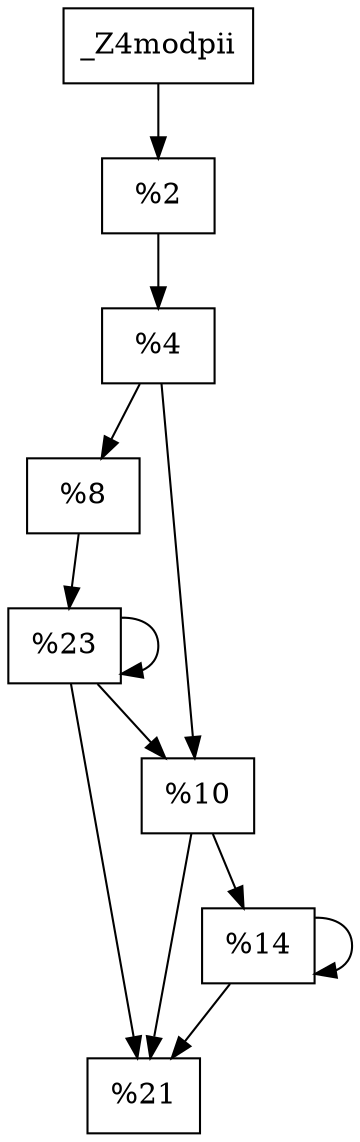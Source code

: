 digraph CallGraph {
    // Node for the function
    node [shape=box];
    func_modpii [label="_Z4modpii"];

    // Basic blocks
    block_2 [label="%2"];
    block_4 [label="%4"];
    block_8 [label="%8"];
    block_10 [label="%10"];
    block_14 [label="%14"];
    block_21 [label="%21"];
    block_23 [label="%23"];

    // Edges for control flow
    func_modpii -> block_2;
    block_2 -> block_4;
    block_4 -> block_8;
    block_4 -> block_10;
    block_10 -> block_14;
    block_10 -> block_21;
    block_14 -> block_14; // Loop back
    block_14 -> block_21;
    block_8 -> block_23;
    block_23 -> block_23; // Loop back
    block_23 -> block_10;
    block_23 -> block_21;
}

